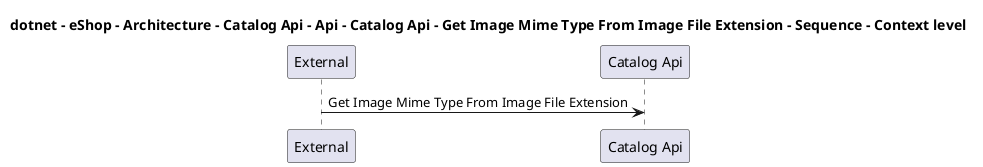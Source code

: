 @startuml

title dotnet - eShop - Architecture - Catalog Api - Api - Catalog Api - Get Image Mime Type From Image File Extension - Sequence - Context level

participant "External" as C4InterFlow.SoftwareSystems.ExternalSystem
participant "Catalog Api" as dotnet.eShop.Architecture.SoftwareSystems.CatalogApi

C4InterFlow.SoftwareSystems.ExternalSystem -> dotnet.eShop.Architecture.SoftwareSystems.CatalogApi : Get Image Mime Type From Image File Extension


@enduml

